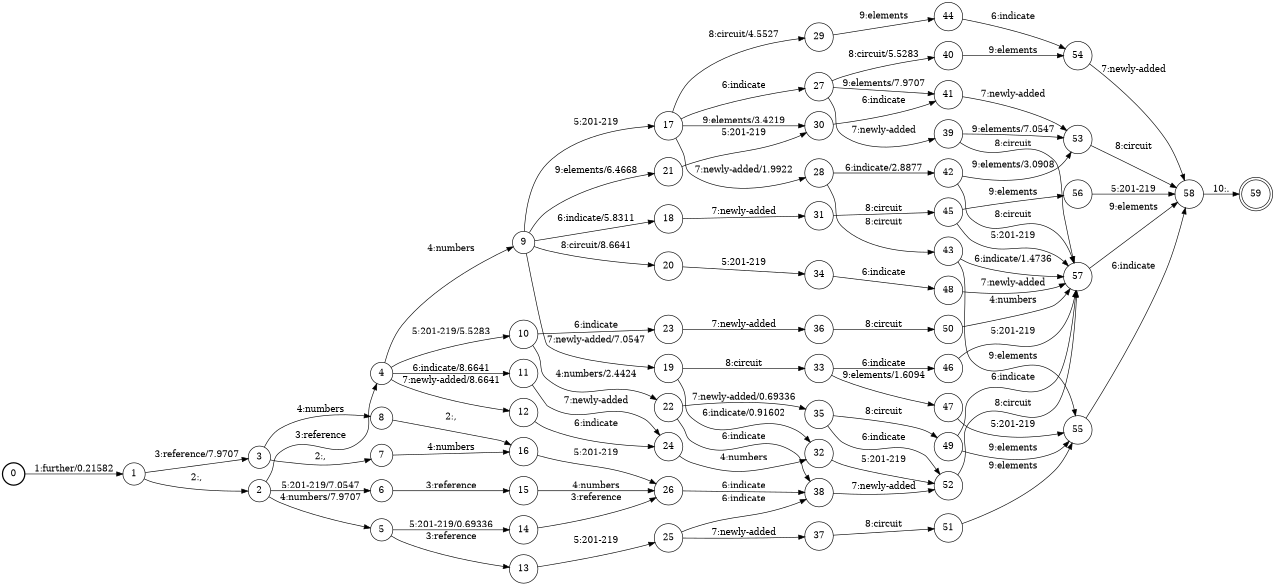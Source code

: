 digraph FST {
rankdir = LR;
size = "8.5,11";
label = "";
center = 1;
orientation = Portrait;
ranksep = "0.4";
nodesep = "0.25";
0 [label = "0", shape = circle, style = bold, fontsize = 14]
	0 -> 1 [label = "1:further/0.21582", fontsize = 14];
1 [label = "1", shape = circle, style = solid, fontsize = 14]
	1 -> 2 [label = "2:,", fontsize = 14];
	1 -> 3 [label = "3:reference/7.9707", fontsize = 14];
2 [label = "2", shape = circle, style = solid, fontsize = 14]
	2 -> 4 [label = "3:reference", fontsize = 14];
	2 -> 5 [label = "4:numbers/7.9707", fontsize = 14];
	2 -> 6 [label = "5:201-219/7.0547", fontsize = 14];
3 [label = "3", shape = circle, style = solid, fontsize = 14]
	3 -> 7 [label = "2:,", fontsize = 14];
	3 -> 8 [label = "4:numbers", fontsize = 14];
4 [label = "4", shape = circle, style = solid, fontsize = 14]
	4 -> 9 [label = "4:numbers", fontsize = 14];
	4 -> 10 [label = "5:201-219/5.5283", fontsize = 14];
	4 -> 11 [label = "6:indicate/8.6641", fontsize = 14];
	4 -> 12 [label = "7:newly-added/8.6641", fontsize = 14];
5 [label = "5", shape = circle, style = solid, fontsize = 14]
	5 -> 13 [label = "3:reference", fontsize = 14];
	5 -> 14 [label = "5:201-219/0.69336", fontsize = 14];
6 [label = "6", shape = circle, style = solid, fontsize = 14]
	6 -> 15 [label = "3:reference", fontsize = 14];
7 [label = "7", shape = circle, style = solid, fontsize = 14]
	7 -> 16 [label = "4:numbers", fontsize = 14];
8 [label = "8", shape = circle, style = solid, fontsize = 14]
	8 -> 16 [label = "2:,", fontsize = 14];
9 [label = "9", shape = circle, style = solid, fontsize = 14]
	9 -> 17 [label = "5:201-219", fontsize = 14];
	9 -> 18 [label = "6:indicate/5.8311", fontsize = 14];
	9 -> 19 [label = "7:newly-added/7.0547", fontsize = 14];
	9 -> 20 [label = "8:circuit/8.6641", fontsize = 14];
	9 -> 21 [label = "9:elements/6.4668", fontsize = 14];
10 [label = "10", shape = circle, style = solid, fontsize = 14]
	10 -> 22 [label = "4:numbers/2.4424", fontsize = 14];
	10 -> 23 [label = "6:indicate", fontsize = 14];
11 [label = "11", shape = circle, style = solid, fontsize = 14]
	11 -> 24 [label = "7:newly-added", fontsize = 14];
12 [label = "12", shape = circle, style = solid, fontsize = 14]
	12 -> 24 [label = "6:indicate", fontsize = 14];
13 [label = "13", shape = circle, style = solid, fontsize = 14]
	13 -> 25 [label = "5:201-219", fontsize = 14];
14 [label = "14", shape = circle, style = solid, fontsize = 14]
	14 -> 26 [label = "3:reference", fontsize = 14];
15 [label = "15", shape = circle, style = solid, fontsize = 14]
	15 -> 26 [label = "4:numbers", fontsize = 14];
16 [label = "16", shape = circle, style = solid, fontsize = 14]
	16 -> 26 [label = "5:201-219", fontsize = 14];
17 [label = "17", shape = circle, style = solid, fontsize = 14]
	17 -> 27 [label = "6:indicate", fontsize = 14];
	17 -> 28 [label = "7:newly-added/1.9922", fontsize = 14];
	17 -> 29 [label = "8:circuit/4.5527", fontsize = 14];
	17 -> 30 [label = "9:elements/3.4219", fontsize = 14];
18 [label = "18", shape = circle, style = solid, fontsize = 14]
	18 -> 31 [label = "7:newly-added", fontsize = 14];
19 [label = "19", shape = circle, style = solid, fontsize = 14]
	19 -> 32 [label = "6:indicate/0.91602", fontsize = 14];
	19 -> 33 [label = "8:circuit", fontsize = 14];
20 [label = "20", shape = circle, style = solid, fontsize = 14]
	20 -> 34 [label = "5:201-219", fontsize = 14];
21 [label = "21", shape = circle, style = solid, fontsize = 14]
	21 -> 30 [label = "5:201-219", fontsize = 14];
22 [label = "22", shape = circle, style = solid, fontsize = 14]
	22 -> 38 [label = "6:indicate", fontsize = 14];
	22 -> 35 [label = "7:newly-added/0.69336", fontsize = 14];
23 [label = "23", shape = circle, style = solid, fontsize = 14]
	23 -> 36 [label = "7:newly-added", fontsize = 14];
24 [label = "24", shape = circle, style = solid, fontsize = 14]
	24 -> 32 [label = "4:numbers", fontsize = 14];
25 [label = "25", shape = circle, style = solid, fontsize = 14]
	25 -> 38 [label = "6:indicate", fontsize = 14];
	25 -> 37 [label = "7:newly-added", fontsize = 14];
26 [label = "26", shape = circle, style = solid, fontsize = 14]
	26 -> 38 [label = "6:indicate", fontsize = 14];
27 [label = "27", shape = circle, style = solid, fontsize = 14]
	27 -> 39 [label = "7:newly-added", fontsize = 14];
	27 -> 40 [label = "8:circuit/5.5283", fontsize = 14];
	27 -> 41 [label = "9:elements/7.9707", fontsize = 14];
28 [label = "28", shape = circle, style = solid, fontsize = 14]
	28 -> 42 [label = "6:indicate/2.8877", fontsize = 14];
	28 -> 43 [label = "8:circuit", fontsize = 14];
29 [label = "29", shape = circle, style = solid, fontsize = 14]
	29 -> 44 [label = "9:elements", fontsize = 14];
30 [label = "30", shape = circle, style = solid, fontsize = 14]
	30 -> 41 [label = "6:indicate", fontsize = 14];
31 [label = "31", shape = circle, style = solid, fontsize = 14]
	31 -> 45 [label = "8:circuit", fontsize = 14];
32 [label = "32", shape = circle, style = solid, fontsize = 14]
	32 -> 52 [label = "5:201-219", fontsize = 14];
33 [label = "33", shape = circle, style = solid, fontsize = 14]
	33 -> 46 [label = "6:indicate", fontsize = 14];
	33 -> 47 [label = "9:elements/1.6094", fontsize = 14];
34 [label = "34", shape = circle, style = solid, fontsize = 14]
	34 -> 48 [label = "6:indicate", fontsize = 14];
35 [label = "35", shape = circle, style = solid, fontsize = 14]
	35 -> 52 [label = "6:indicate", fontsize = 14];
	35 -> 49 [label = "8:circuit", fontsize = 14];
36 [label = "36", shape = circle, style = solid, fontsize = 14]
	36 -> 50 [label = "8:circuit", fontsize = 14];
37 [label = "37", shape = circle, style = solid, fontsize = 14]
	37 -> 51 [label = "8:circuit", fontsize = 14];
38 [label = "38", shape = circle, style = solid, fontsize = 14]
	38 -> 52 [label = "7:newly-added", fontsize = 14];
39 [label = "39", shape = circle, style = solid, fontsize = 14]
	39 -> 57 [label = "8:circuit", fontsize = 14];
	39 -> 53 [label = "9:elements/7.0547", fontsize = 14];
40 [label = "40", shape = circle, style = solid, fontsize = 14]
	40 -> 54 [label = "9:elements", fontsize = 14];
41 [label = "41", shape = circle, style = solid, fontsize = 14]
	41 -> 53 [label = "7:newly-added", fontsize = 14];
42 [label = "42", shape = circle, style = solid, fontsize = 14]
	42 -> 57 [label = "8:circuit", fontsize = 14];
	42 -> 53 [label = "9:elements/3.0908", fontsize = 14];
43 [label = "43", shape = circle, style = solid, fontsize = 14]
	43 -> 57 [label = "6:indicate/1.4736", fontsize = 14];
	43 -> 55 [label = "9:elements", fontsize = 14];
44 [label = "44", shape = circle, style = solid, fontsize = 14]
	44 -> 54 [label = "6:indicate", fontsize = 14];
45 [label = "45", shape = circle, style = solid, fontsize = 14]
	45 -> 57 [label = "5:201-219", fontsize = 14];
	45 -> 56 [label = "9:elements", fontsize = 14];
46 [label = "46", shape = circle, style = solid, fontsize = 14]
	46 -> 57 [label = "5:201-219", fontsize = 14];
47 [label = "47", shape = circle, style = solid, fontsize = 14]
	47 -> 55 [label = "5:201-219", fontsize = 14];
48 [label = "48", shape = circle, style = solid, fontsize = 14]
	48 -> 57 [label = "7:newly-added", fontsize = 14];
49 [label = "49", shape = circle, style = solid, fontsize = 14]
	49 -> 57 [label = "6:indicate", fontsize = 14];
	49 -> 55 [label = "9:elements", fontsize = 14];
50 [label = "50", shape = circle, style = solid, fontsize = 14]
	50 -> 57 [label = "4:numbers", fontsize = 14];
51 [label = "51", shape = circle, style = solid, fontsize = 14]
	51 -> 55 [label = "9:elements", fontsize = 14];
52 [label = "52", shape = circle, style = solid, fontsize = 14]
	52 -> 57 [label = "8:circuit", fontsize = 14];
53 [label = "53", shape = circle, style = solid, fontsize = 14]
	53 -> 58 [label = "8:circuit", fontsize = 14];
54 [label = "54", shape = circle, style = solid, fontsize = 14]
	54 -> 58 [label = "7:newly-added", fontsize = 14];
55 [label = "55", shape = circle, style = solid, fontsize = 14]
	55 -> 58 [label = "6:indicate", fontsize = 14];
56 [label = "56", shape = circle, style = solid, fontsize = 14]
	56 -> 58 [label = "5:201-219", fontsize = 14];
57 [label = "57", shape = circle, style = solid, fontsize = 14]
	57 -> 58 [label = "9:elements", fontsize = 14];
58 [label = "58", shape = circle, style = solid, fontsize = 14]
	58 -> 59 [label = "10:.", fontsize = 14];
59 [label = "59", shape = doublecircle, style = solid, fontsize = 14]
}
